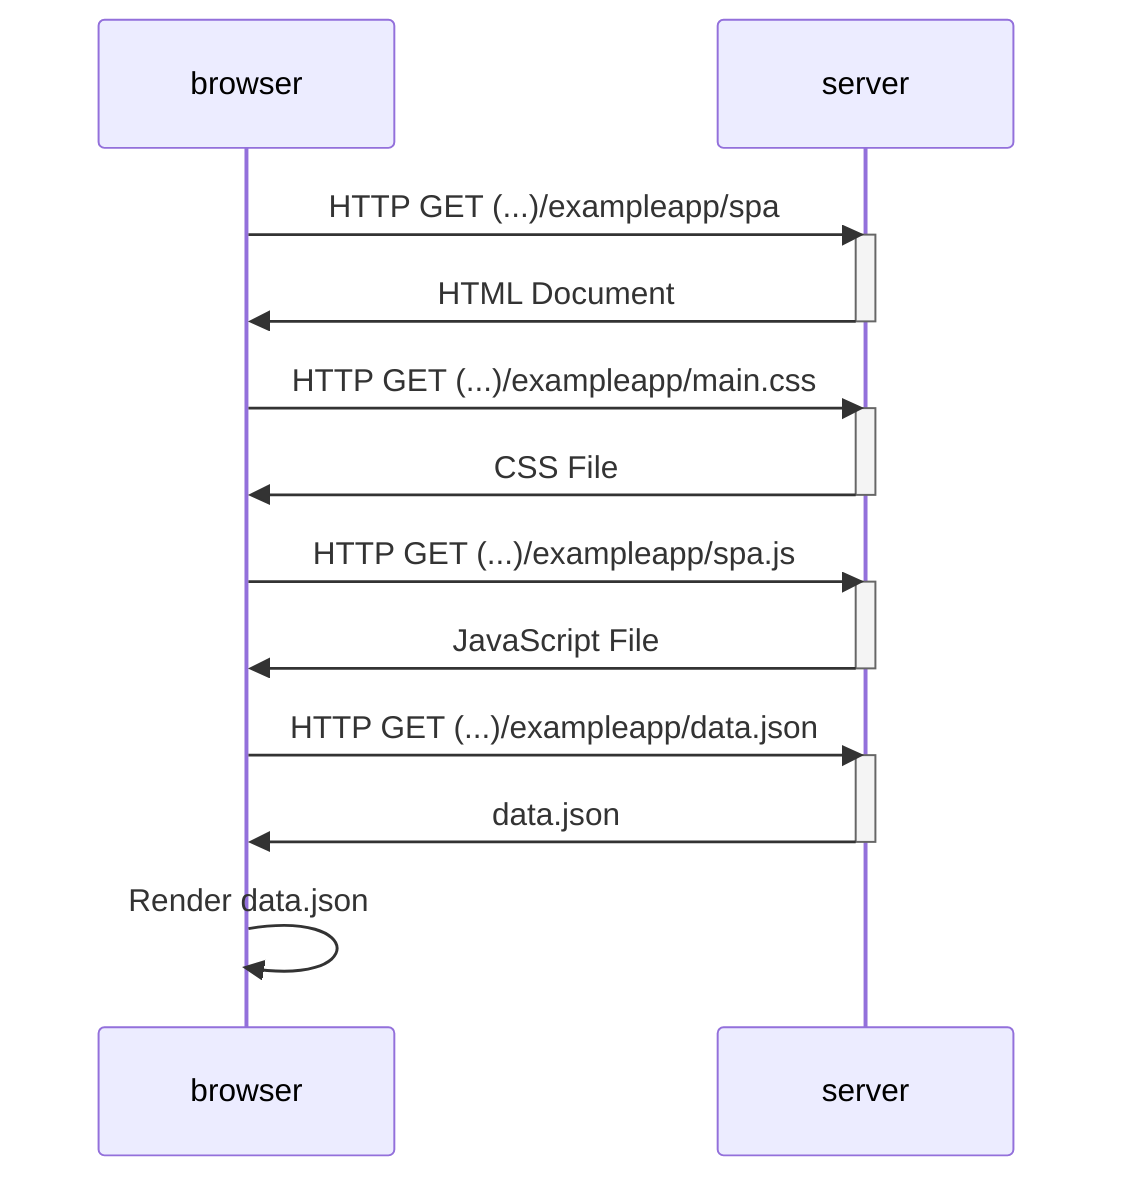 sequenceDiagram
  participant browser
  participant server

  browser->>server: HTTP GET (...)/exampleapp/spa
  activate server
  server->>browser: HTML Document
  deactivate server

  browser->>server: HTTP GET (...)/exampleapp/main.css
  activate server
  server->>browser: CSS File
  deactivate server

  browser->>server: HTTP GET (...)/exampleapp/spa.js
  activate server
  server->>browser: JavaScript File
  deactivate server

  browser->>server: HTTP GET (...)/exampleapp/data.json
  activate server
  server->>browser: data.json
  deactivate server

  browser->>browser: Render data.json